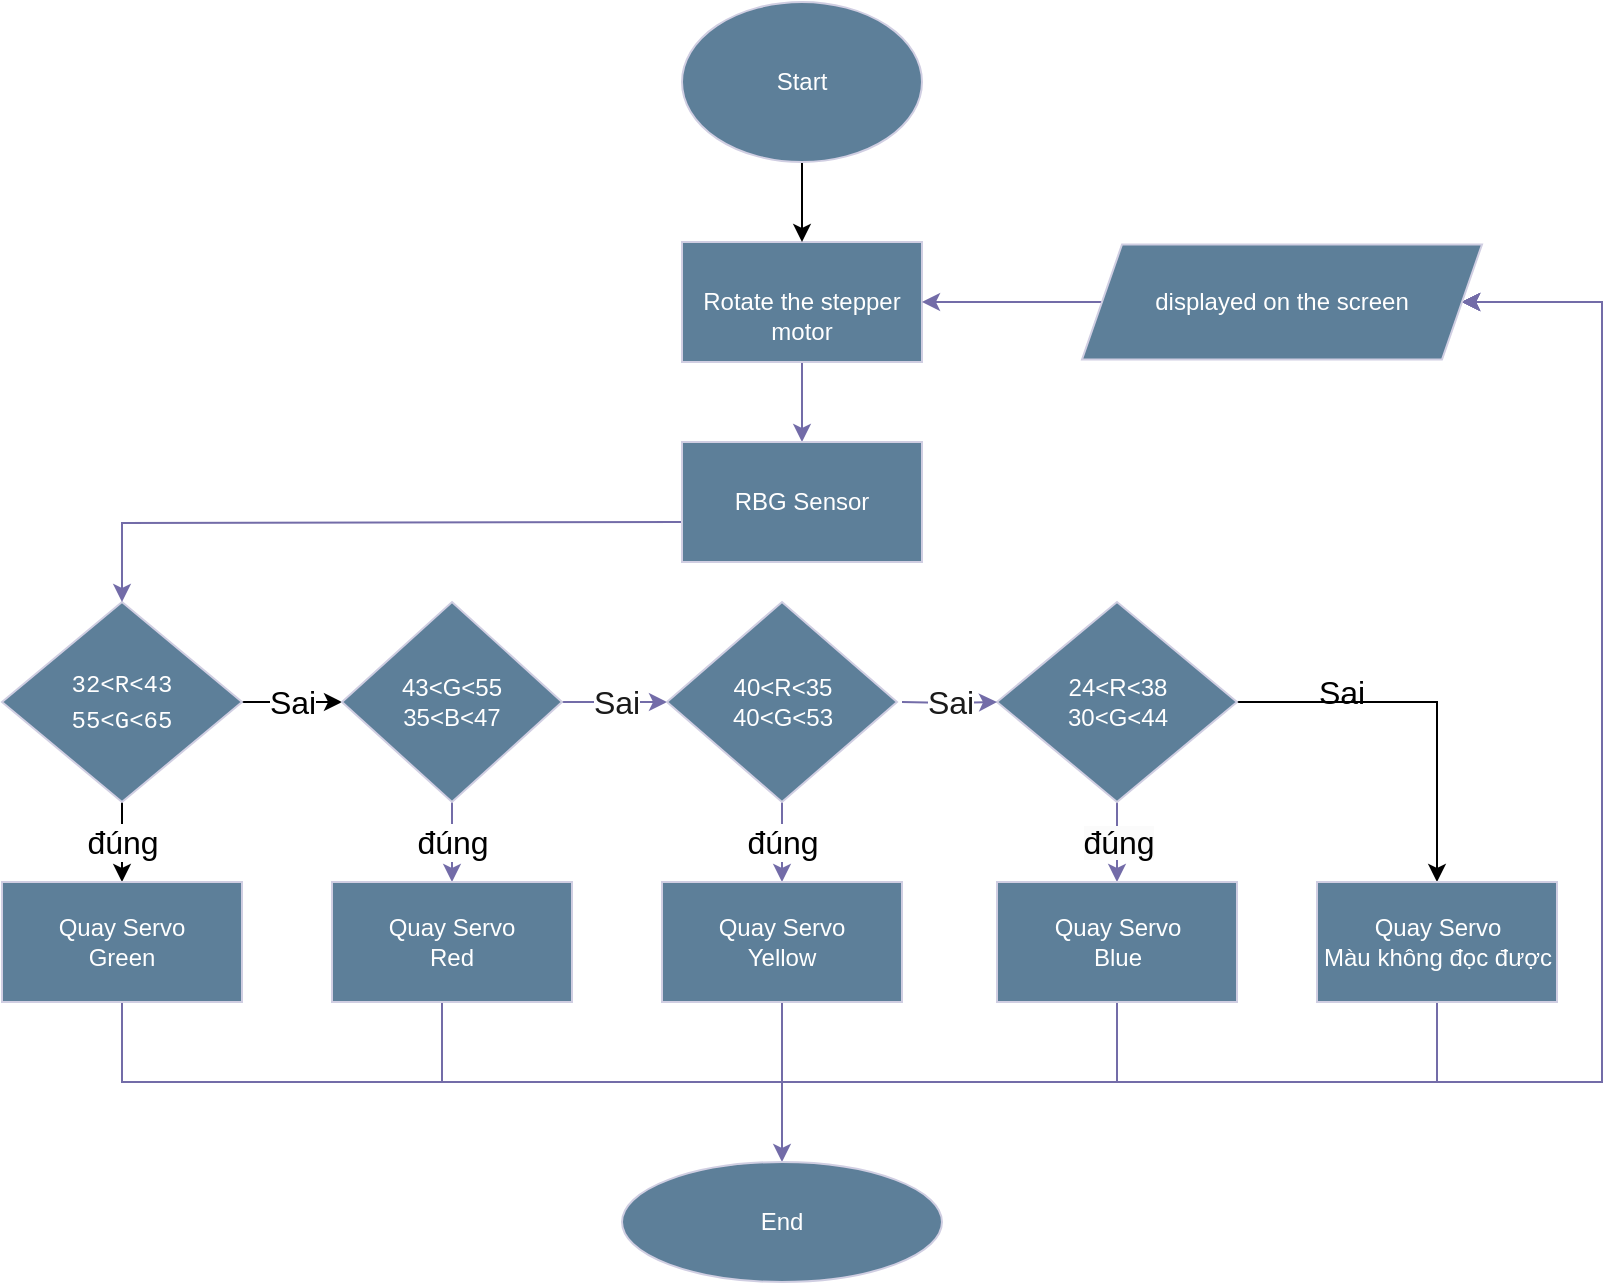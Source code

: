 <mxfile version="22.1.1" type="github">
  <diagram id="C5RBs43oDa-KdzZeNtuy" name="Page-1">
    <mxGraphModel dx="967" dy="1820" grid="1" gridSize="10" guides="1" tooltips="1" connect="1" arrows="1" fold="1" page="1" pageScale="1" pageWidth="827" pageHeight="1169" math="0" shadow="0">
      <root>
        <mxCell id="WIyWlLk6GJQsqaUBKTNV-0" />
        <mxCell id="WIyWlLk6GJQsqaUBKTNV-1" parent="WIyWlLk6GJQsqaUBKTNV-0" />
        <mxCell id="60gLSOXvwNpFvmlVsd6w-27" value="" style="edgeStyle=orthogonalEdgeStyle;rounded=0;orthogonalLoop=1;jettySize=auto;html=1;strokeColor=#736CA8;fontColor=#1A1A1A;" parent="WIyWlLk6GJQsqaUBKTNV-1" source="W93Tf28osxeGADxXUG6u-61" target="60gLSOXvwNpFvmlVsd6w-25" edge="1">
          <mxGeometry relative="1" as="geometry" />
        </mxCell>
        <mxCell id="W93Tf28osxeGADxXUG6u-61" value="&lt;br style=&quot;border-color: var(--border-color);&quot;&gt;Rotate the stepper motor" style="rounded=0;whiteSpace=wrap;html=1;labelBackgroundColor=none;fillColor=#5D7F99;strokeColor=#D0CEE2;fontColor=#FFFFFF;" parent="WIyWlLk6GJQsqaUBKTNV-1" vertex="1">
          <mxGeometry x="340" y="80" width="120" height="60" as="geometry" />
        </mxCell>
        <mxCell id="60gLSOXvwNpFvmlVsd6w-54" value="Sai" style="edgeStyle=orthogonalEdgeStyle;orthogonalLoop=1;jettySize=auto;html=1;fontSize=16;" parent="WIyWlLk6GJQsqaUBKTNV-1" source="W93Tf28osxeGADxXUG6u-64" target="W93Tf28osxeGADxXUG6u-66" edge="1">
          <mxGeometry relative="1" as="geometry" />
        </mxCell>
        <mxCell id="60gLSOXvwNpFvmlVsd6w-57" value="đúng" style="edgeStyle=orthogonalEdgeStyle;orthogonalLoop=1;jettySize=auto;html=1;fontSize=16;" parent="WIyWlLk6GJQsqaUBKTNV-1" source="W93Tf28osxeGADxXUG6u-64" target="W93Tf28osxeGADxXUG6u-76" edge="1">
          <mxGeometry relative="1" as="geometry" />
        </mxCell>
        <mxCell id="W93Tf28osxeGADxXUG6u-64" value="&lt;div style=&quot;font-family: Menlo, Monaco, &amp;quot;Courier New&amp;quot;, monospace; font-weight: normal; font-size: 12px; line-height: 18px;&quot;&gt;&lt;div style=&quot;font-size: 12px;&quot;&gt;32&amp;lt;R&amp;lt;43&lt;/div&gt;&lt;div style=&quot;font-size: 12px;&quot;&gt;55&amp;lt;G&amp;lt;65&lt;/div&gt;&lt;/div&gt;" style="rhombus;whiteSpace=wrap;html=1;rounded=0;fontSize=12;labelBackgroundColor=none;fontColor=#FFFFFF;fillColor=#5D7F99;strokeColor=#D0CEE2;" parent="WIyWlLk6GJQsqaUBKTNV-1" vertex="1">
          <mxGeometry y="260" width="120" height="100" as="geometry" />
        </mxCell>
        <mxCell id="W93Tf28osxeGADxXUG6u-79" value="đúng" style="edgeStyle=orthogonalEdgeStyle;rounded=0;orthogonalLoop=1;jettySize=auto;html=1;labelBackgroundColor=default;strokeColor=#736CA8;fontColor=#000000;fontSize=16;" parent="WIyWlLk6GJQsqaUBKTNV-1" source="W93Tf28osxeGADxXUG6u-66" target="W93Tf28osxeGADxXUG6u-78" edge="1">
          <mxGeometry relative="1" as="geometry" />
        </mxCell>
        <mxCell id="60gLSOXvwNpFvmlVsd6w-17" value="Sai" style="edgeStyle=orthogonalEdgeStyle;rounded=0;orthogonalLoop=1;jettySize=auto;html=1;strokeColor=#736CA8;fontColor=#1A1A1A;fontSize=16;" parent="WIyWlLk6GJQsqaUBKTNV-1" source="W93Tf28osxeGADxXUG6u-66" target="W93Tf28osxeGADxXUG6u-70" edge="1">
          <mxGeometry relative="1" as="geometry" />
        </mxCell>
        <mxCell id="W93Tf28osxeGADxXUG6u-66" value="43&amp;lt;G&amp;lt;55&lt;br&gt;35&amp;lt;B&amp;lt;47" style="rhombus;whiteSpace=wrap;html=1;rounded=0;labelBackgroundColor=none;fillColor=#5D7F99;strokeColor=#D0CEE2;fontColor=#FFFFFF;" parent="WIyWlLk6GJQsqaUBKTNV-1" vertex="1">
          <mxGeometry x="170" y="260" width="110" height="100" as="geometry" />
        </mxCell>
        <mxCell id="W93Tf28osxeGADxXUG6u-83" value="&lt;span style=&quot;color: rgb(0, 0, 0); font-family: Helvetica; font-size: 16px; font-style: normal; font-variant-ligatures: normal; font-variant-caps: normal; font-weight: 400; letter-spacing: normal; orphans: 2; text-align: center; text-indent: 0px; text-transform: none; widows: 2; word-spacing: 0px; -webkit-text-stroke-width: 0px; background-color: rgb(251, 251, 251); text-decoration-thickness: initial; text-decoration-style: initial; text-decoration-color: initial; float: none; display: inline !important;&quot;&gt;đúng&lt;/span&gt;" style="edgeStyle=orthogonalEdgeStyle;rounded=0;orthogonalLoop=1;jettySize=auto;html=1;labelBackgroundColor=none;strokeColor=#736CA8;fontColor=#FFFFFF;fontSize=16;" parent="WIyWlLk6GJQsqaUBKTNV-1" source="W93Tf28osxeGADxXUG6u-69" target="W93Tf28osxeGADxXUG6u-82" edge="1">
          <mxGeometry relative="1" as="geometry" />
        </mxCell>
        <mxCell id="iYiClgFSg7BKWOEOQQRr-3" style="edgeStyle=orthogonalEdgeStyle;rounded=0;orthogonalLoop=1;jettySize=auto;html=1;entryX=0.5;entryY=0;entryDx=0;entryDy=0;" edge="1" parent="WIyWlLk6GJQsqaUBKTNV-1" source="W93Tf28osxeGADxXUG6u-69" target="W93Tf28osxeGADxXUG6u-84">
          <mxGeometry relative="1" as="geometry" />
        </mxCell>
        <mxCell id="W93Tf28osxeGADxXUG6u-69" value="24&amp;lt;R&amp;lt;38&lt;br&gt;30&amp;lt;G&amp;lt;44" style="rhombus;whiteSpace=wrap;html=1;rounded=0;labelBackgroundColor=none;fillColor=#5D7F99;strokeColor=#D0CEE2;fontColor=#FFFFFF;" parent="WIyWlLk6GJQsqaUBKTNV-1" vertex="1">
          <mxGeometry x="497.5" y="260" width="120" height="100" as="geometry" />
        </mxCell>
        <mxCell id="W93Tf28osxeGADxXUG6u-81" value="đúng" style="edgeStyle=orthogonalEdgeStyle;rounded=0;orthogonalLoop=1;jettySize=auto;html=1;labelBackgroundColor=default;strokeColor=#736CA8;fontColor=default;exitX=0.5;exitY=1;exitDx=0;exitDy=0;fontSize=16;" parent="WIyWlLk6GJQsqaUBKTNV-1" source="W93Tf28osxeGADxXUG6u-70" target="W93Tf28osxeGADxXUG6u-80" edge="1">
          <mxGeometry relative="1" as="geometry" />
        </mxCell>
        <mxCell id="60gLSOXvwNpFvmlVsd6w-18" value="Sai" style="edgeStyle=orthogonalEdgeStyle;rounded=0;orthogonalLoop=1;jettySize=auto;html=1;strokeColor=#736CA8;fontColor=#1A1A1A;fontSize=16;" parent="WIyWlLk6GJQsqaUBKTNV-1" target="W93Tf28osxeGADxXUG6u-69" edge="1">
          <mxGeometry relative="1" as="geometry">
            <mxPoint x="450" y="310" as="sourcePoint" />
          </mxGeometry>
        </mxCell>
        <mxCell id="W93Tf28osxeGADxXUG6u-70" value="40&amp;lt;R&amp;lt;35&lt;br&gt;40&amp;lt;G&amp;lt;53" style="rhombus;whiteSpace=wrap;html=1;rounded=0;labelBackgroundColor=none;fillColor=#5D7F99;strokeColor=#D0CEE2;fontColor=#FFFFFF;" parent="WIyWlLk6GJQsqaUBKTNV-1" vertex="1">
          <mxGeometry x="332.5" y="260" width="115" height="100" as="geometry" />
        </mxCell>
        <mxCell id="60gLSOXvwNpFvmlVsd6w-43" style="edgeStyle=orthogonalEdgeStyle;rounded=0;orthogonalLoop=1;jettySize=auto;html=1;entryX=1;entryY=0.5;entryDx=0;entryDy=0;strokeColor=#736CA8;fontColor=#1A1A1A;exitX=0.5;exitY=1;exitDx=0;exitDy=0;" parent="WIyWlLk6GJQsqaUBKTNV-1" source="W93Tf28osxeGADxXUG6u-76" target="W93Tf28osxeGADxXUG6u-115" edge="1">
          <mxGeometry relative="1" as="geometry">
            <Array as="points">
              <mxPoint x="60" y="500" />
              <mxPoint x="800" y="500" />
              <mxPoint x="800" y="110" />
            </Array>
          </mxGeometry>
        </mxCell>
        <mxCell id="W93Tf28osxeGADxXUG6u-76" value="Quay Servo&lt;br style=&quot;border-color: var(--border-color);&quot;&gt;Green" style="whiteSpace=wrap;html=1;rounded=0;labelBackgroundColor=none;fillColor=#5D7F99;strokeColor=#D0CEE2;fontColor=#FFFFFF;" parent="WIyWlLk6GJQsqaUBKTNV-1" vertex="1">
          <mxGeometry y="400" width="120" height="60" as="geometry" />
        </mxCell>
        <mxCell id="60gLSOXvwNpFvmlVsd6w-42" style="edgeStyle=orthogonalEdgeStyle;rounded=0;orthogonalLoop=1;jettySize=auto;html=1;entryX=1;entryY=0.5;entryDx=0;entryDy=0;strokeColor=#736CA8;fontColor=#1A1A1A;" parent="WIyWlLk6GJQsqaUBKTNV-1" source="W93Tf28osxeGADxXUG6u-78" target="W93Tf28osxeGADxXUG6u-115" edge="1">
          <mxGeometry relative="1" as="geometry">
            <Array as="points">
              <mxPoint x="220" y="500" />
              <mxPoint x="800" y="500" />
              <mxPoint x="800" y="110" />
            </Array>
          </mxGeometry>
        </mxCell>
        <mxCell id="W93Tf28osxeGADxXUG6u-78" value="&lt;span style=&quot;font-family: Helvetica; font-size: 12px; font-style: normal; font-variant-ligatures: normal; font-variant-caps: normal; font-weight: 400; letter-spacing: normal; orphans: 2; text-align: center; text-indent: 0px; text-transform: none; widows: 2; word-spacing: 0px; -webkit-text-stroke-width: 0px; text-decoration-thickness: initial; text-decoration-style: initial; text-decoration-color: initial; float: none; display: inline !important;&quot;&gt;Quay Servo&lt;br&gt;Red&lt;br&gt;&lt;/span&gt;" style="whiteSpace=wrap;html=1;rounded=0;labelBackgroundColor=none;fillColor=#5D7F99;strokeColor=#D0CEE2;fontColor=#FFFFFF;" parent="WIyWlLk6GJQsqaUBKTNV-1" vertex="1">
          <mxGeometry x="165" y="400" width="120" height="60" as="geometry" />
        </mxCell>
        <mxCell id="60gLSOXvwNpFvmlVsd6w-41" style="edgeStyle=orthogonalEdgeStyle;rounded=0;orthogonalLoop=1;jettySize=auto;html=1;entryX=1;entryY=0.5;entryDx=0;entryDy=0;strokeColor=#736CA8;fontColor=#1A1A1A;" parent="WIyWlLk6GJQsqaUBKTNV-1" source="W93Tf28osxeGADxXUG6u-80" target="W93Tf28osxeGADxXUG6u-115" edge="1">
          <mxGeometry relative="1" as="geometry">
            <Array as="points">
              <mxPoint x="390" y="500" />
              <mxPoint x="800" y="500" />
              <mxPoint x="800" y="110" />
            </Array>
          </mxGeometry>
        </mxCell>
        <mxCell id="60gLSOXvwNpFvmlVsd6w-44" style="edgeStyle=orthogonalEdgeStyle;rounded=0;orthogonalLoop=1;jettySize=auto;html=1;entryX=0.5;entryY=0;entryDx=0;entryDy=0;strokeColor=#736CA8;fontColor=#1A1A1A;" parent="WIyWlLk6GJQsqaUBKTNV-1" source="W93Tf28osxeGADxXUG6u-80" target="W93Tf28osxeGADxXUG6u-121" edge="1">
          <mxGeometry relative="1" as="geometry" />
        </mxCell>
        <mxCell id="W93Tf28osxeGADxXUG6u-80" value="&lt;span style=&quot;font-family: Helvetica; font-size: 12px; font-style: normal; font-variant-ligatures: normal; font-variant-caps: normal; font-weight: 400; letter-spacing: normal; orphans: 2; text-align: center; text-indent: 0px; text-transform: none; widows: 2; word-spacing: 0px; -webkit-text-stroke-width: 0px; text-decoration-thickness: initial; text-decoration-style: initial; text-decoration-color: initial; float: none; display: inline !important;&quot;&gt;Quay Servo&lt;br style=&quot;border-color: var(--border-color);&quot;&gt;Yellow&lt;br&gt;&lt;/span&gt;" style="whiteSpace=wrap;html=1;rounded=0;labelBackgroundColor=none;fillColor=#5D7F99;strokeColor=#D0CEE2;fontColor=#FFFFFF;" parent="WIyWlLk6GJQsqaUBKTNV-1" vertex="1">
          <mxGeometry x="330" y="400" width="120" height="60" as="geometry" />
        </mxCell>
        <mxCell id="60gLSOXvwNpFvmlVsd6w-40" style="edgeStyle=orthogonalEdgeStyle;rounded=0;orthogonalLoop=1;jettySize=auto;html=1;entryX=1;entryY=0.5;entryDx=0;entryDy=0;strokeColor=#736CA8;fontColor=#1A1A1A;" parent="WIyWlLk6GJQsqaUBKTNV-1" source="W93Tf28osxeGADxXUG6u-82" target="W93Tf28osxeGADxXUG6u-115" edge="1">
          <mxGeometry relative="1" as="geometry">
            <Array as="points">
              <mxPoint x="558" y="500" />
              <mxPoint x="800" y="500" />
              <mxPoint x="800" y="110" />
            </Array>
          </mxGeometry>
        </mxCell>
        <mxCell id="W93Tf28osxeGADxXUG6u-82" value="&lt;span style=&quot;font-family: Helvetica; font-size: 12px; font-style: normal; font-variant-ligatures: normal; font-variant-caps: normal; font-weight: 400; letter-spacing: normal; orphans: 2; text-align: center; text-indent: 0px; text-transform: none; widows: 2; word-spacing: 0px; -webkit-text-stroke-width: 0px; text-decoration-thickness: initial; text-decoration-style: initial; text-decoration-color: initial; float: none; display: inline !important;&quot;&gt;Quay Servo&lt;br style=&quot;border-color: var(--border-color);&quot;&gt;Blue&lt;br&gt;&lt;/span&gt;" style="whiteSpace=wrap;html=1;rounded=0;labelBackgroundColor=none;fillColor=#5D7F99;strokeColor=#D0CEE2;fontColor=#FFFFFF;" parent="WIyWlLk6GJQsqaUBKTNV-1" vertex="1">
          <mxGeometry x="497.5" y="400" width="120" height="60" as="geometry" />
        </mxCell>
        <mxCell id="60gLSOXvwNpFvmlVsd6w-39" style="edgeStyle=orthogonalEdgeStyle;rounded=0;orthogonalLoop=1;jettySize=auto;html=1;entryX=1;entryY=0.5;entryDx=0;entryDy=0;strokeColor=#736CA8;fontColor=#1A1A1A;" parent="WIyWlLk6GJQsqaUBKTNV-1" source="W93Tf28osxeGADxXUG6u-84" target="W93Tf28osxeGADxXUG6u-115" edge="1">
          <mxGeometry relative="1" as="geometry">
            <Array as="points">
              <mxPoint x="718" y="500" />
              <mxPoint x="800" y="500" />
              <mxPoint x="800" y="110" />
            </Array>
          </mxGeometry>
        </mxCell>
        <mxCell id="W93Tf28osxeGADxXUG6u-84" value="&lt;span style=&quot;font-family: Helvetica; font-size: 12px; font-style: normal; font-variant-ligatures: normal; font-variant-caps: normal; font-weight: 400; letter-spacing: normal; orphans: 2; text-align: center; text-indent: 0px; text-transform: none; widows: 2; word-spacing: 0px; -webkit-text-stroke-width: 0px; text-decoration-thickness: initial; text-decoration-style: initial; text-decoration-color: initial; float: none; display: inline !important;&quot;&gt;Quay Servo&lt;br style=&quot;border-color: var(--border-color);&quot;&gt;Màu không đọc được&lt;br&gt;&lt;/span&gt;" style="whiteSpace=wrap;html=1;rounded=0;labelBackgroundColor=none;fillColor=#5D7F99;strokeColor=#D0CEE2;fontColor=#FFFFFF;" parent="WIyWlLk6GJQsqaUBKTNV-1" vertex="1">
          <mxGeometry x="657.5" y="400" width="120" height="60" as="geometry" />
        </mxCell>
        <mxCell id="60gLSOXvwNpFvmlVsd6w-30" value="" style="edgeStyle=orthogonalEdgeStyle;rounded=0;orthogonalLoop=1;jettySize=auto;html=1;strokeColor=#736CA8;fontColor=#1A1A1A;" parent="WIyWlLk6GJQsqaUBKTNV-1" source="W93Tf28osxeGADxXUG6u-115" target="W93Tf28osxeGADxXUG6u-61" edge="1">
          <mxGeometry relative="1" as="geometry" />
        </mxCell>
        <mxCell id="W93Tf28osxeGADxXUG6u-115" value="displayed on the screen" style="shape=parallelogram;perimeter=parallelogramPerimeter;whiteSpace=wrap;html=1;fixedSize=1;labelBackgroundColor=none;fillColor=#5D7F99;strokeColor=#D0CEE2;fontColor=#FFFFFF;rounded=0;" parent="WIyWlLk6GJQsqaUBKTNV-1" vertex="1">
          <mxGeometry x="540" y="81.25" width="200" height="57.5" as="geometry" />
        </mxCell>
        <mxCell id="W93Tf28osxeGADxXUG6u-121" value="End" style="ellipse;whiteSpace=wrap;html=1;labelBackgroundColor=none;fillColor=#5D7F99;strokeColor=#D0CEE2;fontColor=#FFFFFF;rounded=0;" parent="WIyWlLk6GJQsqaUBKTNV-1" vertex="1">
          <mxGeometry x="310" y="540" width="160" height="60" as="geometry" />
        </mxCell>
        <mxCell id="iYiClgFSg7BKWOEOQQRr-0" value="" style="edgeStyle=orthogonalEdgeStyle;rounded=0;orthogonalLoop=1;jettySize=auto;html=1;" edge="1" parent="WIyWlLk6GJQsqaUBKTNV-1" source="60gLSOXvwNpFvmlVsd6w-0" target="W93Tf28osxeGADxXUG6u-61">
          <mxGeometry relative="1" as="geometry" />
        </mxCell>
        <mxCell id="60gLSOXvwNpFvmlVsd6w-0" value="Start" style="ellipse;whiteSpace=wrap;html=1;strokeColor=#D0CEE2;fontColor=#FFFFFF;fillColor=#5D7F99;rounded=0;" parent="WIyWlLk6GJQsqaUBKTNV-1" vertex="1">
          <mxGeometry x="340" y="-40" width="120" height="80" as="geometry" />
        </mxCell>
        <mxCell id="60gLSOXvwNpFvmlVsd6w-28" style="edgeStyle=orthogonalEdgeStyle;rounded=0;orthogonalLoop=1;jettySize=auto;html=1;entryX=0.5;entryY=0;entryDx=0;entryDy=0;strokeColor=#736CA8;fontColor=#1A1A1A;" parent="WIyWlLk6GJQsqaUBKTNV-1" target="W93Tf28osxeGADxXUG6u-64" edge="1">
          <mxGeometry relative="1" as="geometry">
            <mxPoint x="340" y="220" as="sourcePoint" />
          </mxGeometry>
        </mxCell>
        <mxCell id="60gLSOXvwNpFvmlVsd6w-25" value="RBG Sensor" style="rounded=0;whiteSpace=wrap;html=1;labelBackgroundColor=none;fillColor=#5D7F99;strokeColor=#D0CEE2;fontColor=#FFFFFF;" parent="WIyWlLk6GJQsqaUBKTNV-1" vertex="1">
          <mxGeometry x="340" y="180" width="120" height="60" as="geometry" />
        </mxCell>
        <mxCell id="iYiClgFSg7BKWOEOQQRr-5" value="Sai" style="text;html=1;strokeColor=none;fillColor=none;align=center;verticalAlign=middle;whiteSpace=wrap;rounded=0;fontSize=16;" vertex="1" parent="WIyWlLk6GJQsqaUBKTNV-1">
          <mxGeometry x="640" y="290" width="60" height="30" as="geometry" />
        </mxCell>
      </root>
    </mxGraphModel>
  </diagram>
</mxfile>
